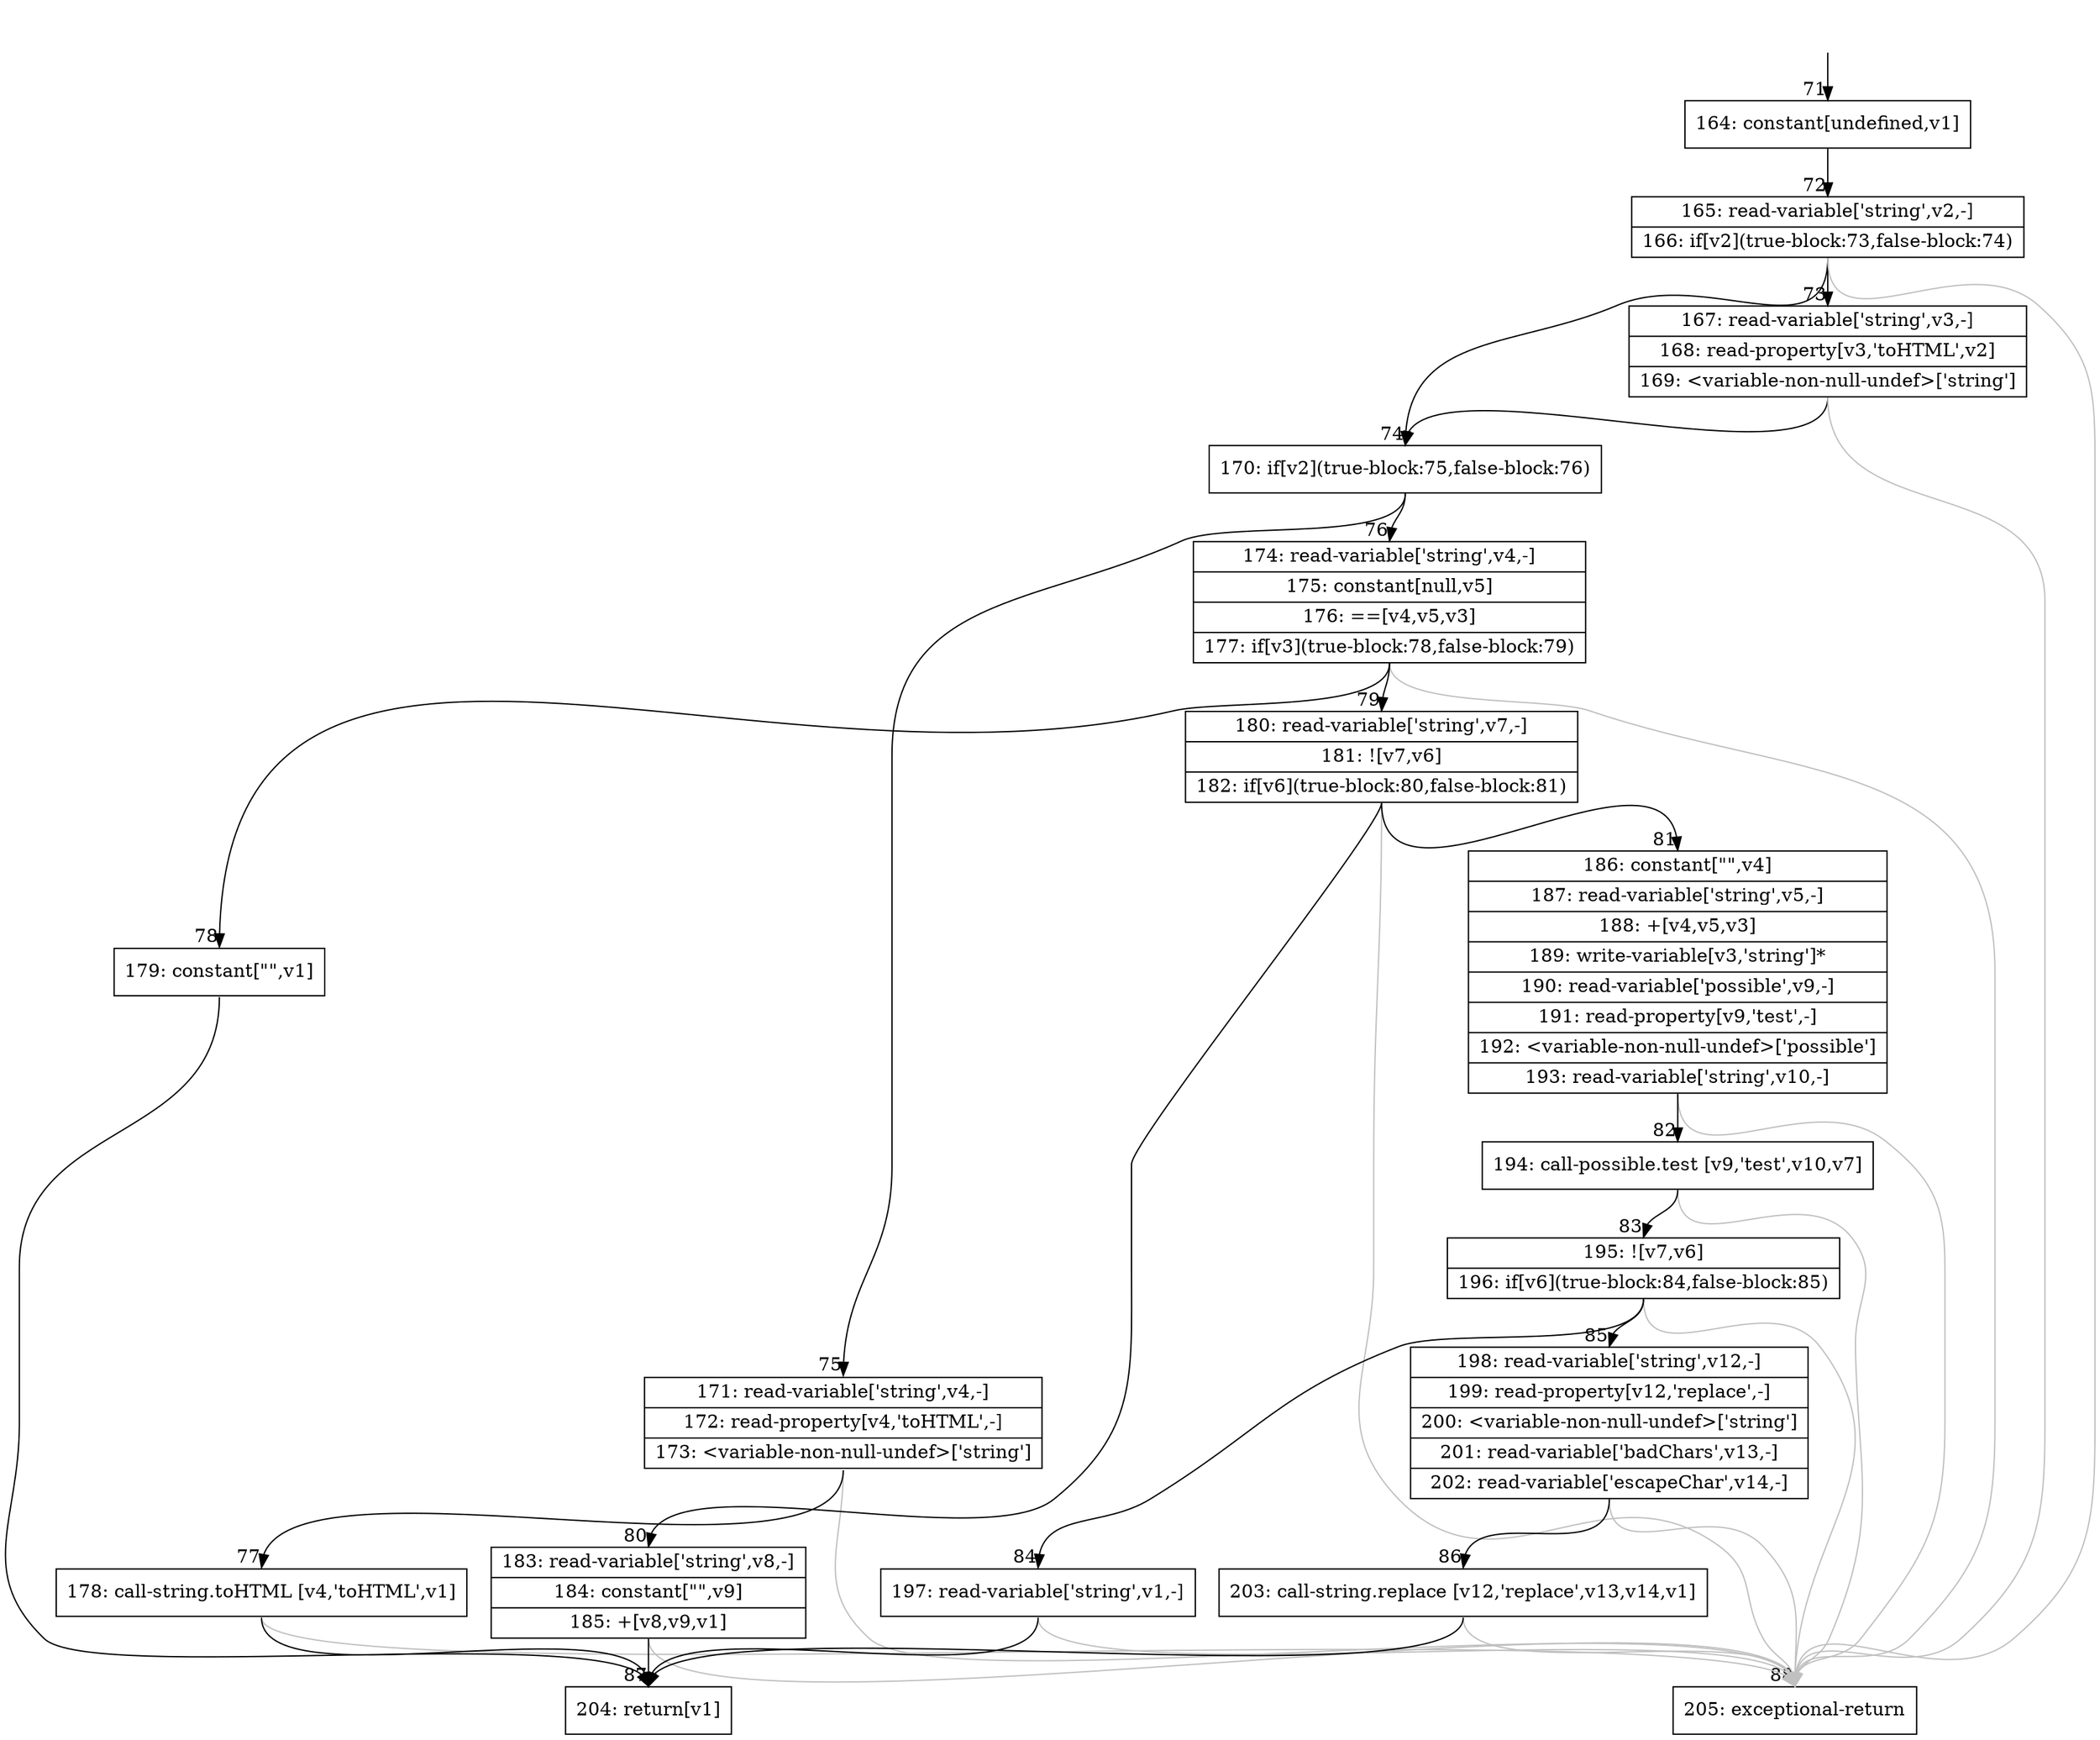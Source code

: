 digraph {
rankdir="TD"
BB_entry10[shape=none,label=""];
BB_entry10 -> BB71 [tailport=s, headport=n, headlabel="    71"]
BB71 [shape=record label="{164: constant[undefined,v1]}" ] 
BB71 -> BB72 [tailport=s, headport=n, headlabel="      72"]
BB72 [shape=record label="{165: read-variable['string',v2,-]|166: if[v2](true-block:73,false-block:74)}" ] 
BB72 -> BB74 [tailport=s, headport=n, headlabel="      74"]
BB72 -> BB73 [tailport=s, headport=n, headlabel="      73"]
BB72 -> BB88 [tailport=s, headport=n, color=gray, headlabel="      88"]
BB73 [shape=record label="{167: read-variable['string',v3,-]|168: read-property[v3,'toHTML',v2]|169: \<variable-non-null-undef\>['string']}" ] 
BB73 -> BB74 [tailport=s, headport=n]
BB73 -> BB88 [tailport=s, headport=n, color=gray]
BB74 [shape=record label="{170: if[v2](true-block:75,false-block:76)}" ] 
BB74 -> BB75 [tailport=s, headport=n, headlabel="      75"]
BB74 -> BB76 [tailport=s, headport=n, headlabel="      76"]
BB75 [shape=record label="{171: read-variable['string',v4,-]|172: read-property[v4,'toHTML',-]|173: \<variable-non-null-undef\>['string']}" ] 
BB75 -> BB77 [tailport=s, headport=n, headlabel="      77"]
BB75 -> BB88 [tailport=s, headport=n, color=gray]
BB76 [shape=record label="{174: read-variable['string',v4,-]|175: constant[null,v5]|176: ==[v4,v5,v3]|177: if[v3](true-block:78,false-block:79)}" ] 
BB76 -> BB78 [tailport=s, headport=n, headlabel="      78"]
BB76 -> BB79 [tailport=s, headport=n, headlabel="      79"]
BB76 -> BB88 [tailport=s, headport=n, color=gray]
BB77 [shape=record label="{178: call-string.toHTML [v4,'toHTML',v1]}" ] 
BB77 -> BB87 [tailport=s, headport=n, headlabel="      87"]
BB77 -> BB88 [tailport=s, headport=n, color=gray]
BB78 [shape=record label="{179: constant[\"\",v1]}" ] 
BB78 -> BB87 [tailport=s, headport=n]
BB79 [shape=record label="{180: read-variable['string',v7,-]|181: ![v7,v6]|182: if[v6](true-block:80,false-block:81)}" ] 
BB79 -> BB80 [tailport=s, headport=n, headlabel="      80"]
BB79 -> BB81 [tailport=s, headport=n, headlabel="      81"]
BB79 -> BB88 [tailport=s, headport=n, color=gray]
BB80 [shape=record label="{183: read-variable['string',v8,-]|184: constant[\"\",v9]|185: +[v8,v9,v1]}" ] 
BB80 -> BB87 [tailport=s, headport=n]
BB80 -> BB88 [tailport=s, headport=n, color=gray]
BB81 [shape=record label="{186: constant[\"\",v4]|187: read-variable['string',v5,-]|188: +[v4,v5,v3]|189: write-variable[v3,'string']*|190: read-variable['possible',v9,-]|191: read-property[v9,'test',-]|192: \<variable-non-null-undef\>['possible']|193: read-variable['string',v10,-]}" ] 
BB81 -> BB82 [tailport=s, headport=n, headlabel="      82"]
BB81 -> BB88 [tailport=s, headport=n, color=gray]
BB82 [shape=record label="{194: call-possible.test [v9,'test',v10,v7]}" ] 
BB82 -> BB83 [tailport=s, headport=n, headlabel="      83"]
BB82 -> BB88 [tailport=s, headport=n, color=gray]
BB83 [shape=record label="{195: ![v7,v6]|196: if[v6](true-block:84,false-block:85)}" ] 
BB83 -> BB84 [tailport=s, headport=n, headlabel="      84"]
BB83 -> BB85 [tailport=s, headport=n, headlabel="      85"]
BB83 -> BB88 [tailport=s, headport=n, color=gray]
BB84 [shape=record label="{197: read-variable['string',v1,-]}" ] 
BB84 -> BB87 [tailport=s, headport=n]
BB84 -> BB88 [tailport=s, headport=n, color=gray]
BB85 [shape=record label="{198: read-variable['string',v12,-]|199: read-property[v12,'replace',-]|200: \<variable-non-null-undef\>['string']|201: read-variable['badChars',v13,-]|202: read-variable['escapeChar',v14,-]}" ] 
BB85 -> BB86 [tailport=s, headport=n, headlabel="      86"]
BB85 -> BB88 [tailport=s, headport=n, color=gray]
BB86 [shape=record label="{203: call-string.replace [v12,'replace',v13,v14,v1]}" ] 
BB86 -> BB87 [tailport=s, headport=n]
BB86 -> BB88 [tailport=s, headport=n, color=gray]
BB87 [shape=record label="{204: return[v1]}" ] 
BB88 [shape=record label="{205: exceptional-return}" ] 
//#$~ 118
}

